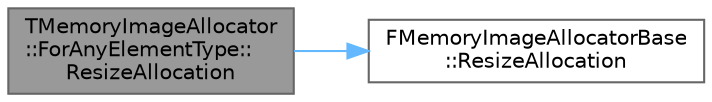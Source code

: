 digraph "TMemoryImageAllocator::ForAnyElementType::ResizeAllocation"
{
 // INTERACTIVE_SVG=YES
 // LATEX_PDF_SIZE
  bgcolor="transparent";
  edge [fontname=Helvetica,fontsize=10,labelfontname=Helvetica,labelfontsize=10];
  node [fontname=Helvetica,fontsize=10,shape=box,height=0.2,width=0.4];
  rankdir="LR";
  Node1 [id="Node000001",label="TMemoryImageAllocator\l::ForAnyElementType::\lResizeAllocation",height=0.2,width=0.4,color="gray40", fillcolor="grey60", style="filled", fontcolor="black",tooltip=" "];
  Node1 -> Node2 [id="edge1_Node000001_Node000002",color="steelblue1",style="solid",tooltip=" "];
  Node2 [id="Node000002",label="FMemoryImageAllocatorBase\l::ResizeAllocation",height=0.2,width=0.4,color="grey40", fillcolor="white", style="filled",URL="$d5/de3/classFMemoryImageAllocatorBase.html#ad353be3f07f67700a2db96ac6f444d64",tooltip=" "];
}
